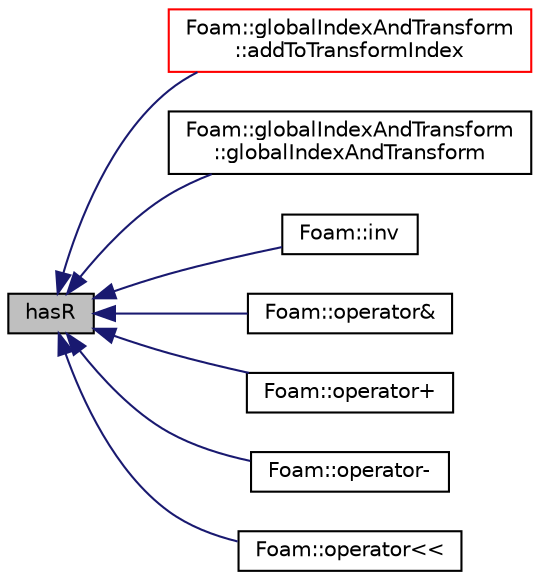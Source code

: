 digraph "hasR"
{
  bgcolor="transparent";
  edge [fontname="Helvetica",fontsize="10",labelfontname="Helvetica",labelfontsize="10"];
  node [fontname="Helvetica",fontsize="10",shape=record];
  rankdir="LR";
  Node1 [label="hasR",height=0.2,width=0.4,color="black", fillcolor="grey75", style="filled", fontcolor="black"];
  Node1 -> Node2 [dir="back",color="midnightblue",fontsize="10",style="solid",fontname="Helvetica"];
  Node2 [label="Foam::globalIndexAndTransform\l::addToTransformIndex",height=0.2,width=0.4,color="red",URL="$a00935.html#aa5ca2189f2ab3ddd22e4adef20976baf",tooltip="Add patch transformation to transformIndex. Return new. "];
  Node1 -> Node3 [dir="back",color="midnightblue",fontsize="10",style="solid",fontname="Helvetica"];
  Node3 [label="Foam::globalIndexAndTransform\l::globalIndexAndTransform",height=0.2,width=0.4,color="black",URL="$a00935.html#a6a82addd80d8b6487e55a787d3e0369d",tooltip="Construct from components. "];
  Node1 -> Node4 [dir="back",color="midnightblue",fontsize="10",style="solid",fontname="Helvetica"];
  Node4 [label="Foam::inv",height=0.2,width=0.4,color="black",URL="$a10742.html#af1f1db0442fbe206b589f124f968731b",tooltip="Return the inverse of the given vectorTensorTransform. "];
  Node1 -> Node5 [dir="back",color="midnightblue",fontsize="10",style="solid",fontname="Helvetica"];
  Node5 [label="Foam::operator&",height=0.2,width=0.4,color="black",URL="$a10742.html#a0f75c128dfa1fe039e56d73504fe0a3d"];
  Node1 -> Node6 [dir="back",color="midnightblue",fontsize="10",style="solid",fontname="Helvetica"];
  Node6 [label="Foam::operator+",height=0.2,width=0.4,color="black",URL="$a10742.html#af4aa948c49789548c539cf09d8529fe8"];
  Node1 -> Node7 [dir="back",color="midnightblue",fontsize="10",style="solid",fontname="Helvetica"];
  Node7 [label="Foam::operator-",height=0.2,width=0.4,color="black",URL="$a10742.html#a7343d22a001563fd49e240b66ba681bf"];
  Node1 -> Node8 [dir="back",color="midnightblue",fontsize="10",style="solid",fontname="Helvetica"];
  Node8 [label="Foam::operator\<\<",height=0.2,width=0.4,color="black",URL="$a10742.html#aef21d6af1ad101aa8dda5cb498a950b3"];
}
